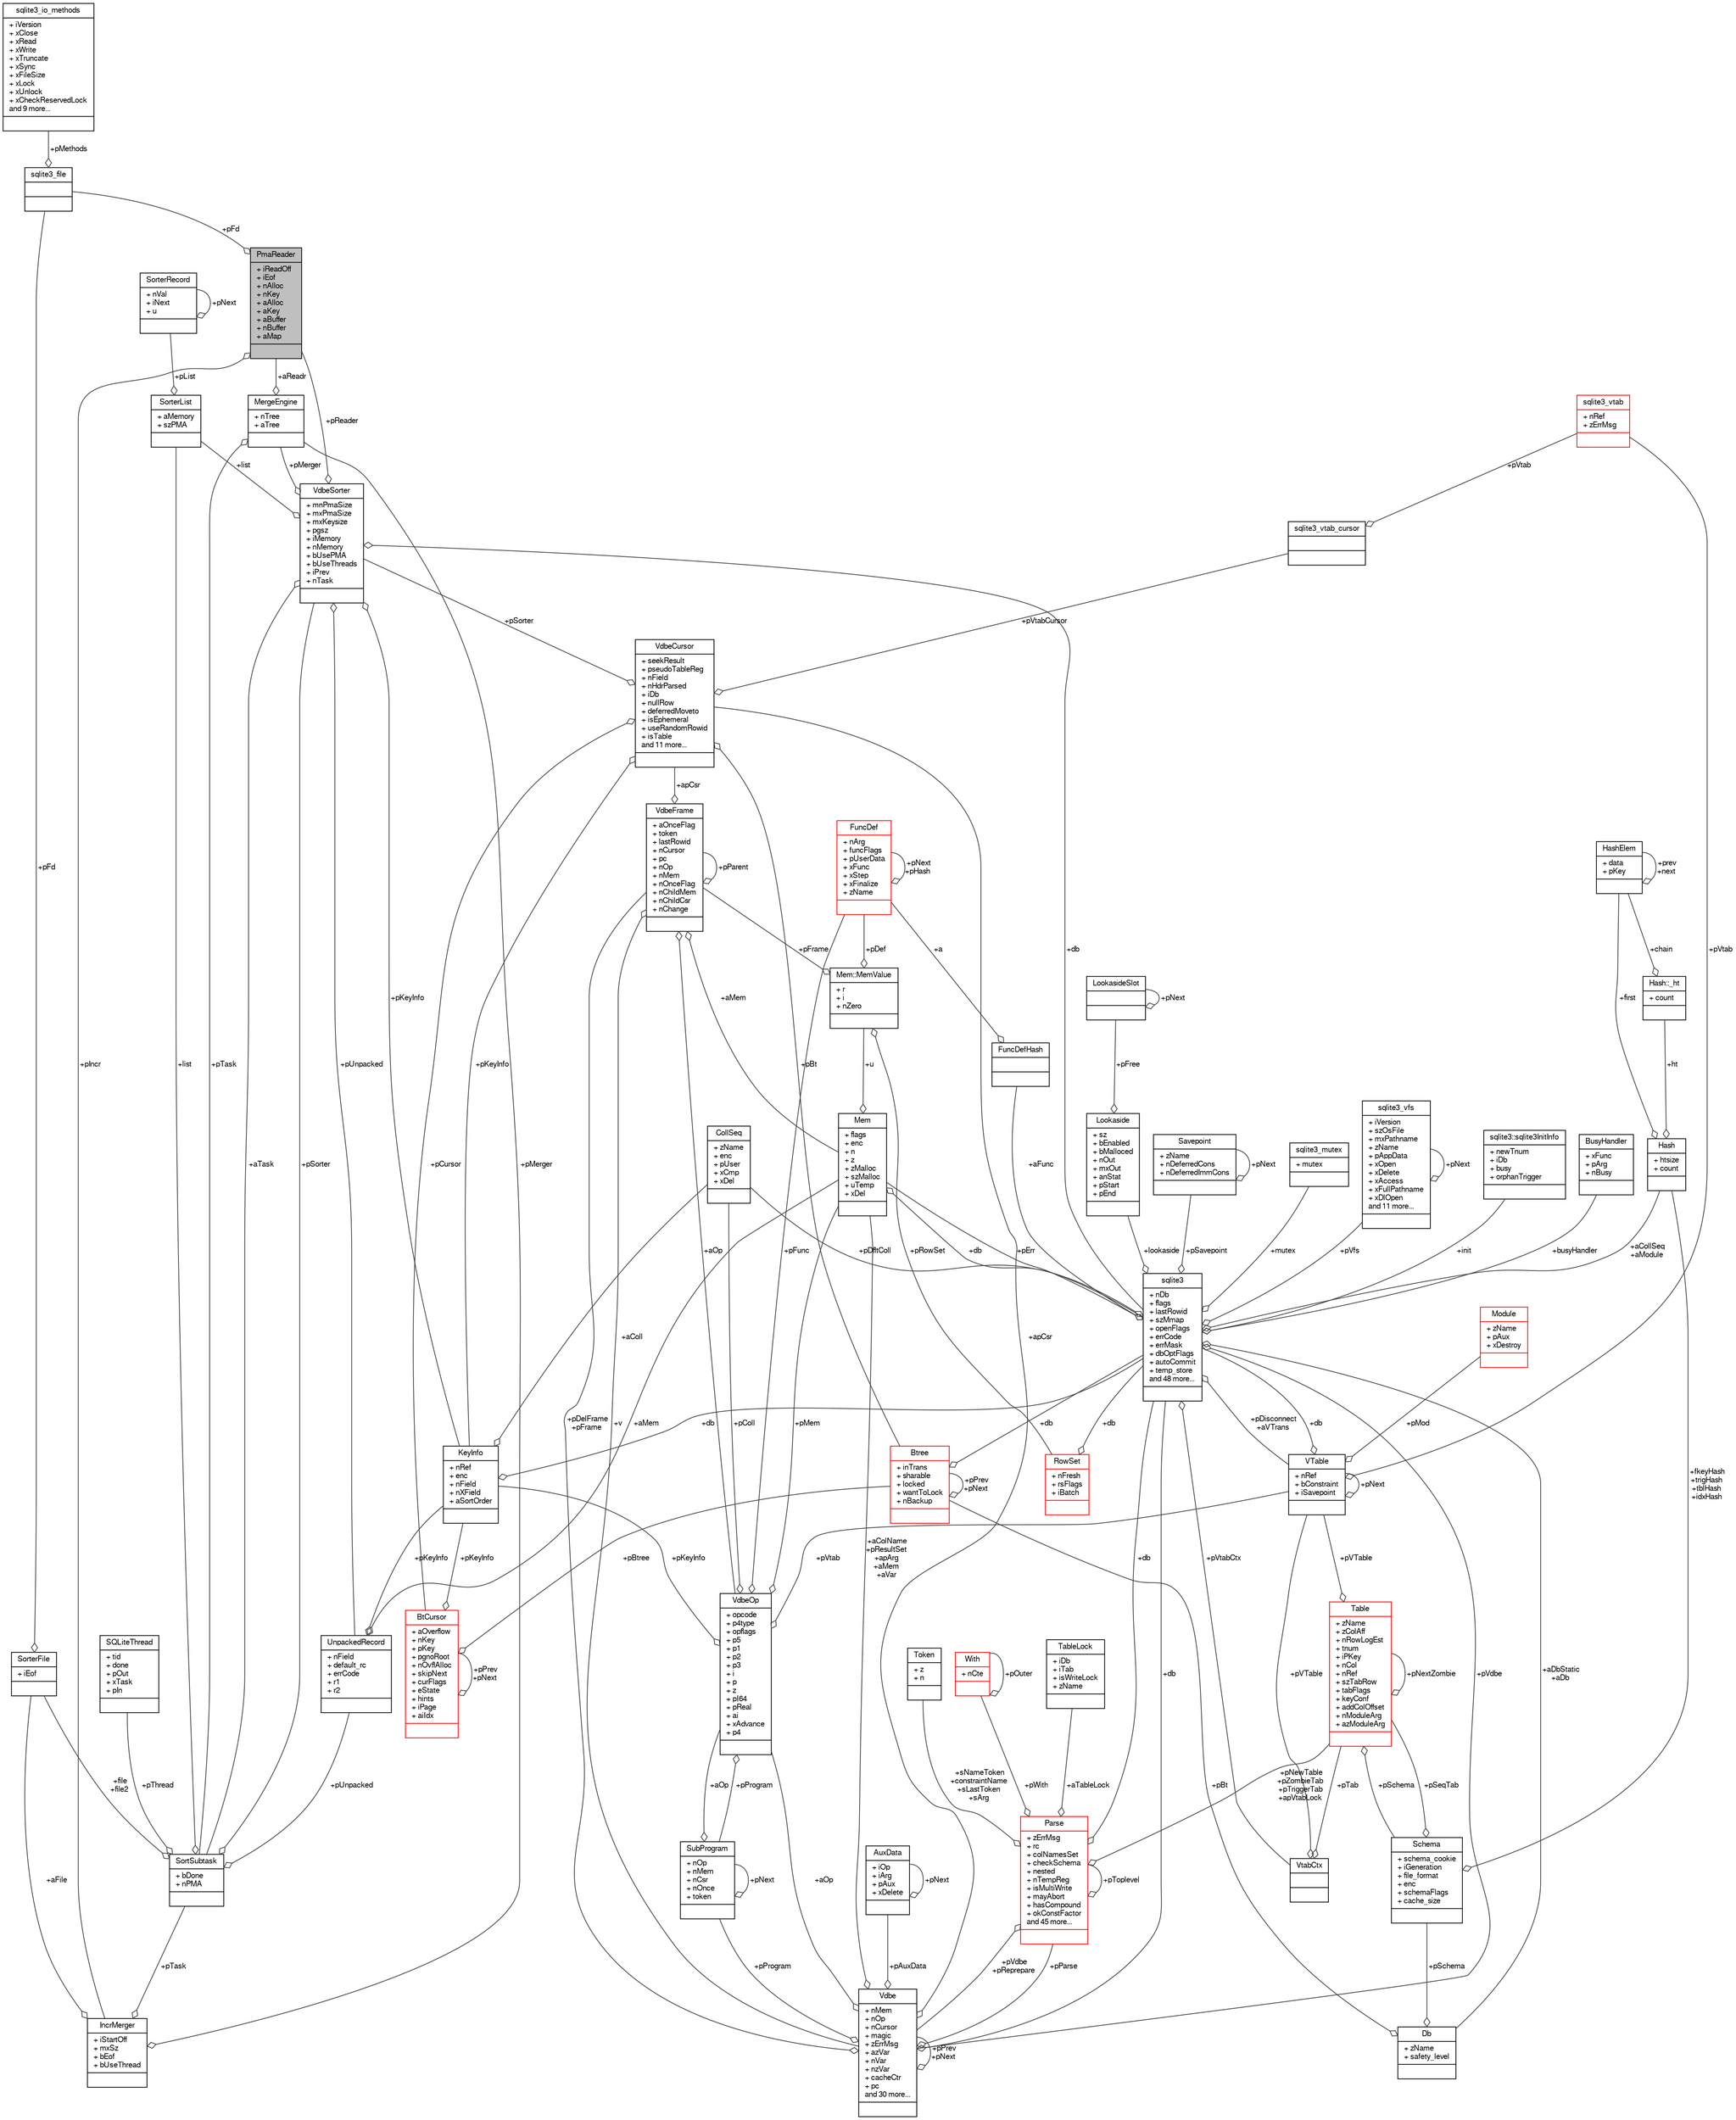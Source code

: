 digraph "PmaReader"
{
  edge [fontname="FreeSans",fontsize="10",labelfontname="FreeSans",labelfontsize="10"];
  node [fontname="FreeSans",fontsize="10",shape=record];
  Node1 [label="{PmaReader\n|+ iReadOff\l+ iEof\l+ nAlloc\l+ nKey\l+ aAlloc\l+ aKey\l+ aBuffer\l+ nBuffer\l+ aMap\l|}",height=0.2,width=0.4,color="black", fillcolor="grey75", style="filled", fontcolor="black"];
  Node2 -> Node1 [color="grey25",fontsize="10",style="solid",label=" +pFd" ,arrowhead="odiamond",fontname="FreeSans"];
  Node2 [label="{sqlite3_file\n||}",height=0.2,width=0.4,color="black", fillcolor="white", style="filled",URL="$structsqlite3__file.html"];
  Node3 -> Node2 [color="grey25",fontsize="10",style="solid",label=" +pMethods" ,arrowhead="odiamond",fontname="FreeSans"];
  Node3 [label="{sqlite3_io_methods\n|+ iVersion\l+ xClose\l+ xRead\l+ xWrite\l+ xTruncate\l+ xSync\l+ xFileSize\l+ xLock\l+ xUnlock\l+ xCheckReservedLock\land 9 more...\l|}",height=0.2,width=0.4,color="black", fillcolor="white", style="filled",URL="$structsqlite3__io__methods.html"];
  Node4 -> Node1 [color="grey25",fontsize="10",style="solid",label=" +pIncr" ,arrowhead="odiamond",fontname="FreeSans"];
  Node4 [label="{IncrMerger\n|+ iStartOff\l+ mxSz\l+ bEof\l+ bUseThread\l|}",height=0.2,width=0.4,color="black", fillcolor="white", style="filled",URL="$structIncrMerger.html"];
  Node5 -> Node4 [color="grey25",fontsize="10",style="solid",label=" +pMerger" ,arrowhead="odiamond",fontname="FreeSans"];
  Node5 [label="{MergeEngine\n|+ nTree\l+ aTree\l|}",height=0.2,width=0.4,color="black", fillcolor="white", style="filled",URL="$structMergeEngine.html"];
  Node1 -> Node5 [color="grey25",fontsize="10",style="solid",label=" +aReadr" ,arrowhead="odiamond",fontname="FreeSans"];
  Node6 -> Node5 [color="grey25",fontsize="10",style="solid",label=" +pTask" ,arrowhead="odiamond",fontname="FreeSans"];
  Node6 [label="{SortSubtask\n|+ bDone\l+ nPMA\l|}",height=0.2,width=0.4,color="black", fillcolor="white", style="filled",URL="$structSortSubtask.html"];
  Node7 -> Node6 [color="grey25",fontsize="10",style="solid",label=" +list" ,arrowhead="odiamond",fontname="FreeSans"];
  Node7 [label="{SorterList\n|+ aMemory\l+ szPMA\l|}",height=0.2,width=0.4,color="black", fillcolor="white", style="filled",URL="$structSorterList.html"];
  Node8 -> Node7 [color="grey25",fontsize="10",style="solid",label=" +pList" ,arrowhead="odiamond",fontname="FreeSans"];
  Node8 [label="{SorterRecord\n|+ nVal\l+ iNext\l+ u\l|}",height=0.2,width=0.4,color="black", fillcolor="white", style="filled",URL="$structSorterRecord.html"];
  Node8 -> Node8 [color="grey25",fontsize="10",style="solid",label=" +pNext" ,arrowhead="odiamond",fontname="FreeSans"];
  Node9 -> Node6 [color="grey25",fontsize="10",style="solid",label=" +pSorter" ,arrowhead="odiamond",fontname="FreeSans"];
  Node9 [label="{VdbeSorter\n|+ mnPmaSize\l+ mxPmaSize\l+ mxKeysize\l+ pgsz\l+ iMemory\l+ nMemory\l+ bUsePMA\l+ bUseThreads\l+ iPrev\l+ nTask\l|}",height=0.2,width=0.4,color="black", fillcolor="white", style="filled",URL="$structVdbeSorter.html"];
  Node7 -> Node9 [color="grey25",fontsize="10",style="solid",label=" +list" ,arrowhead="odiamond",fontname="FreeSans"];
  Node10 -> Node9 [color="grey25",fontsize="10",style="solid",label=" +db" ,arrowhead="odiamond",fontname="FreeSans"];
  Node10 [label="{sqlite3\n|+ nDb\l+ flags\l+ lastRowid\l+ szMmap\l+ openFlags\l+ errCode\l+ errMask\l+ dbOptFlags\l+ autoCommit\l+ temp_store\land 48 more...\l|}",height=0.2,width=0.4,color="black", fillcolor="white", style="filled",URL="$structsqlite3.html"];
  Node11 -> Node10 [color="grey25",fontsize="10",style="solid",label=" +pErr" ,arrowhead="odiamond",fontname="FreeSans"];
  Node11 [label="{Mem\n|+ flags\l+ enc\l+ n\l+ z\l+ zMalloc\l+ szMalloc\l+ uTemp\l+ xDel\l|}",height=0.2,width=0.4,color="black", fillcolor="white", style="filled",URL="$structMem.html"];
  Node12 -> Node11 [color="grey25",fontsize="10",style="solid",label=" +u" ,arrowhead="odiamond",fontname="FreeSans"];
  Node12 [label="{Mem::MemValue\n|+ r\l+ i\l+ nZero\l|}",height=0.2,width=0.4,color="black", fillcolor="white", style="filled",URL="$unionMem_1_1MemValue.html"];
  Node13 -> Node12 [color="grey25",fontsize="10",style="solid",label=" +pFrame" ,arrowhead="odiamond",fontname="FreeSans"];
  Node13 [label="{VdbeFrame\n|+ aOnceFlag\l+ token\l+ lastRowid\l+ nCursor\l+ pc\l+ nOp\l+ nMem\l+ nOnceFlag\l+ nChildMem\l+ nChildCsr\l+ nChange\l|}",height=0.2,width=0.4,color="black", fillcolor="white", style="filled",URL="$structVdbeFrame.html"];
  Node11 -> Node13 [color="grey25",fontsize="10",style="solid",label=" +aMem" ,arrowhead="odiamond",fontname="FreeSans"];
  Node14 -> Node13 [color="grey25",fontsize="10",style="solid",label=" +v" ,arrowhead="odiamond",fontname="FreeSans"];
  Node14 [label="{Vdbe\n|+ nMem\l+ nOp\l+ nCursor\l+ magic\l+ zErrMsg\l+ azVar\l+ nVar\l+ nzVar\l+ cacheCtr\l+ pc\land 30 more...\l|}",height=0.2,width=0.4,color="black", fillcolor="white", style="filled",URL="$structVdbe.html"];
  Node14 -> Node14 [color="grey25",fontsize="10",style="solid",label=" +pPrev\n+pNext" ,arrowhead="odiamond",fontname="FreeSans"];
  Node11 -> Node14 [color="grey25",fontsize="10",style="solid",label=" +aColName\n+pResultSet\n+apArg\n+aMem\n+aVar" ,arrowhead="odiamond",fontname="FreeSans"];
  Node10 -> Node14 [color="grey25",fontsize="10",style="solid",label=" +db" ,arrowhead="odiamond",fontname="FreeSans"];
  Node13 -> Node14 [color="grey25",fontsize="10",style="solid",label=" +pDelFrame\n+pFrame" ,arrowhead="odiamond",fontname="FreeSans"];
  Node15 -> Node14 [color="grey25",fontsize="10",style="solid",label=" +pAuxData" ,arrowhead="odiamond",fontname="FreeSans"];
  Node15 [label="{AuxData\n|+ iOp\l+ iArg\l+ pAux\l+ xDelete\l|}",height=0.2,width=0.4,color="black", fillcolor="white", style="filled",URL="$structAuxData.html"];
  Node15 -> Node15 [color="grey25",fontsize="10",style="solid",label=" +pNext" ,arrowhead="odiamond",fontname="FreeSans"];
  Node16 -> Node14 [color="grey25",fontsize="10",style="solid",label=" +pProgram" ,arrowhead="odiamond",fontname="FreeSans"];
  Node16 [label="{SubProgram\n|+ nOp\l+ nMem\l+ nCsr\l+ nOnce\l+ token\l|}",height=0.2,width=0.4,color="black", fillcolor="white", style="filled",URL="$structSubProgram.html"];
  Node16 -> Node16 [color="grey25",fontsize="10",style="solid",label=" +pNext" ,arrowhead="odiamond",fontname="FreeSans"];
  Node17 -> Node16 [color="grey25",fontsize="10",style="solid",label=" +aOp" ,arrowhead="odiamond",fontname="FreeSans"];
  Node17 [label="{VdbeOp\n|+ opcode\l+ p4type\l+ opflags\l+ p5\l+ p1\l+ p2\l+ p3\l+ i\l+ p\l+ z\l+ pI64\l+ pReal\l+ ai\l+ xAdvance\l+ p4\l|}",height=0.2,width=0.4,color="black", fillcolor="white", style="filled",URL="$structVdbeOp.html"];
  Node11 -> Node17 [color="grey25",fontsize="10",style="solid",label=" +pMem" ,arrowhead="odiamond",fontname="FreeSans"];
  Node18 -> Node17 [color="grey25",fontsize="10",style="solid",label=" +pColl" ,arrowhead="odiamond",fontname="FreeSans"];
  Node18 [label="{CollSeq\n|+ zName\l+ enc\l+ pUser\l+ xCmp\l+ xDel\l|}",height=0.2,width=0.4,color="black", fillcolor="white", style="filled",URL="$structCollSeq.html"];
  Node19 -> Node17 [color="grey25",fontsize="10",style="solid",label=" +pVtab" ,arrowhead="odiamond",fontname="FreeSans"];
  Node19 [label="{VTable\n|+ nRef\l+ bConstraint\l+ iSavepoint\l|}",height=0.2,width=0.4,color="black", fillcolor="white", style="filled",URL="$structVTable.html"];
  Node10 -> Node19 [color="grey25",fontsize="10",style="solid",label=" +db" ,arrowhead="odiamond",fontname="FreeSans"];
  Node19 -> Node19 [color="grey25",fontsize="10",style="solid",label=" +pNext" ,arrowhead="odiamond",fontname="FreeSans"];
  Node20 -> Node19 [color="grey25",fontsize="10",style="solid",label=" +pMod" ,arrowhead="odiamond",fontname="FreeSans"];
  Node20 [label="{Module\n|+ zName\l+ pAux\l+ xDestroy\l|}",height=0.2,width=0.4,color="red", fillcolor="white", style="filled",URL="$structModule.html"];
  Node22 -> Node19 [color="grey25",fontsize="10",style="solid",label=" +pVtab" ,arrowhead="odiamond",fontname="FreeSans"];
  Node22 [label="{sqlite3_vtab\n|+ nRef\l+ zErrMsg\l|}",height=0.2,width=0.4,color="red", fillcolor="white", style="filled",URL="$structsqlite3__vtab.html"];
  Node16 -> Node17 [color="grey25",fontsize="10",style="solid",label=" +pProgram" ,arrowhead="odiamond",fontname="FreeSans"];
  Node23 -> Node17 [color="grey25",fontsize="10",style="solid",label=" +pKeyInfo" ,arrowhead="odiamond",fontname="FreeSans"];
  Node23 [label="{KeyInfo\n|+ nRef\l+ enc\l+ nField\l+ nXField\l+ aSortOrder\l|}",height=0.2,width=0.4,color="black", fillcolor="white", style="filled",URL="$structKeyInfo.html"];
  Node10 -> Node23 [color="grey25",fontsize="10",style="solid",label=" +db" ,arrowhead="odiamond",fontname="FreeSans"];
  Node18 -> Node23 [color="grey25",fontsize="10",style="solid",label=" +aColl" ,arrowhead="odiamond",fontname="FreeSans"];
  Node24 -> Node17 [color="grey25",fontsize="10",style="solid",label=" +pFunc" ,arrowhead="odiamond",fontname="FreeSans"];
  Node24 [label="{FuncDef\n|+ nArg\l+ funcFlags\l+ pUserData\l+ xFunc\l+ xStep\l+ xFinalize\l+ zName\l|}",height=0.2,width=0.4,color="red", fillcolor="white", style="filled",URL="$structFuncDef.html"];
  Node24 -> Node24 [color="grey25",fontsize="10",style="solid",label=" +pNext\n+pHash" ,arrowhead="odiamond",fontname="FreeSans"];
  Node26 -> Node14 [color="grey25",fontsize="10",style="solid",label=" +apCsr" ,arrowhead="odiamond",fontname="FreeSans"];
  Node26 [label="{VdbeCursor\n|+ seekResult\l+ pseudoTableReg\l+ nField\l+ nHdrParsed\l+ iDb\l+ nullRow\l+ deferredMoveto\l+ isEphemeral\l+ useRandomRowid\l+ isTable\land 11 more...\l|}",height=0.2,width=0.4,color="black", fillcolor="white", style="filled",URL="$structVdbeCursor.html"];
  Node27 -> Node26 [color="grey25",fontsize="10",style="solid",label=" +pCursor" ,arrowhead="odiamond",fontname="FreeSans"];
  Node27 [label="{BtCursor\n|+ aOverflow\l+ nKey\l+ pKey\l+ pgnoRoot\l+ nOvflAlloc\l+ skipNext\l+ curFlags\l+ eState\l+ hints\l+ iPage\l+ aiIdx\l|}",height=0.2,width=0.4,color="red", fillcolor="white", style="filled",URL="$structBtCursor.html"];
  Node27 -> Node27 [color="grey25",fontsize="10",style="solid",label=" +pPrev\n+pNext" ,arrowhead="odiamond",fontname="FreeSans"];
  Node23 -> Node27 [color="grey25",fontsize="10",style="solid",label=" +pKeyInfo" ,arrowhead="odiamond",fontname="FreeSans"];
  Node33 -> Node27 [color="grey25",fontsize="10",style="solid",label=" +pBtree" ,arrowhead="odiamond",fontname="FreeSans"];
  Node33 [label="{Btree\n|+ inTrans\l+ sharable\l+ locked\l+ wantToLock\l+ nBackup\l|}",height=0.2,width=0.4,color="red", fillcolor="white", style="filled",URL="$structBtree.html"];
  Node10 -> Node33 [color="grey25",fontsize="10",style="solid",label=" +db" ,arrowhead="odiamond",fontname="FreeSans"];
  Node33 -> Node33 [color="grey25",fontsize="10",style="solid",label=" +pPrev\n+pNext" ,arrowhead="odiamond",fontname="FreeSans"];
  Node44 -> Node26 [color="grey25",fontsize="10",style="solid",label=" +pVtabCursor" ,arrowhead="odiamond",fontname="FreeSans"];
  Node44 [label="{sqlite3_vtab_cursor\n||}",height=0.2,width=0.4,color="black", fillcolor="white", style="filled",URL="$structsqlite3__vtab__cursor.html"];
  Node22 -> Node44 [color="grey25",fontsize="10",style="solid",label=" +pVtab" ,arrowhead="odiamond",fontname="FreeSans"];
  Node9 -> Node26 [color="grey25",fontsize="10",style="solid",label=" +pSorter" ,arrowhead="odiamond",fontname="FreeSans"];
  Node23 -> Node26 [color="grey25",fontsize="10",style="solid",label=" +pKeyInfo" ,arrowhead="odiamond",fontname="FreeSans"];
  Node33 -> Node26 [color="grey25",fontsize="10",style="solid",label=" +pBt" ,arrowhead="odiamond",fontname="FreeSans"];
  Node45 -> Node14 [color="grey25",fontsize="10",style="solid",label=" +pParse" ,arrowhead="odiamond",fontname="FreeSans"];
  Node45 [label="{Parse\n|+ zErrMsg\l+ rc\l+ colNamesSet\l+ checkSchema\l+ nested\l+ nTempReg\l+ isMultiWrite\l+ mayAbort\l+ hasCompound\l+ okConstFactor\land 45 more...\l|}",height=0.2,width=0.4,color="red", fillcolor="white", style="filled",URL="$structParse.html"];
  Node14 -> Node45 [color="grey25",fontsize="10",style="solid",label=" +pVdbe\n+pReprepare" ,arrowhead="odiamond",fontname="FreeSans"];
  Node10 -> Node45 [color="grey25",fontsize="10",style="solid",label=" +db" ,arrowhead="odiamond",fontname="FreeSans"];
  Node46 -> Node45 [color="grey25",fontsize="10",style="solid",label=" +aTableLock" ,arrowhead="odiamond",fontname="FreeSans"];
  Node46 [label="{TableLock\n|+ iDb\l+ iTab\l+ isWriteLock\l+ zName\l|}",height=0.2,width=0.4,color="black", fillcolor="white", style="filled",URL="$structTableLock.html"];
  Node47 -> Node45 [color="grey25",fontsize="10",style="solid",label=" +sNameToken\n+constraintName\n+sLastToken\n+sArg" ,arrowhead="odiamond",fontname="FreeSans"];
  Node47 [label="{Token\n|+ z\l+ n\l|}",height=0.2,width=0.4,color="black", fillcolor="white", style="filled",URL="$structToken.html"];
  Node48 -> Node45 [color="grey25",fontsize="10",style="solid",label=" +pWith" ,arrowhead="odiamond",fontname="FreeSans"];
  Node48 [label="{With\n|+ nCte\l|}",height=0.2,width=0.4,color="red", fillcolor="white", style="filled",URL="$structWith.html"];
  Node48 -> Node48 [color="grey25",fontsize="10",style="solid",label=" +pOuter" ,arrowhead="odiamond",fontname="FreeSans"];
  Node54 -> Node45 [color="grey25",fontsize="10",style="solid",label=" +pNewTable\n+pZombieTab\n+pTriggerTab\n+apVtabLock" ,arrowhead="odiamond",fontname="FreeSans"];
  Node54 [label="{Table\n|+ zName\l+ zColAff\l+ nRowLogEst\l+ tnum\l+ iPKey\l+ nCol\l+ nRef\l+ szTabRow\l+ tabFlags\l+ keyConf\l+ addColOffset\l+ nModuleArg\l+ azModuleArg\l|}",height=0.2,width=0.4,color="red", fillcolor="white", style="filled",URL="$structTable.html"];
  Node55 -> Node54 [color="grey25",fontsize="10",style="solid",label=" +pSchema" ,arrowhead="odiamond",fontname="FreeSans"];
  Node55 [label="{Schema\n|+ schema_cookie\l+ iGeneration\l+ file_format\l+ enc\l+ schemaFlags\l+ cache_size\l|}",height=0.2,width=0.4,color="black", fillcolor="white", style="filled",URL="$structSchema.html"];
  Node54 -> Node55 [color="grey25",fontsize="10",style="solid",label=" +pSeqTab" ,arrowhead="odiamond",fontname="FreeSans"];
  Node56 -> Node55 [color="grey25",fontsize="10",style="solid",label=" +fkeyHash\n+trigHash\n+tblHash\n+idxHash" ,arrowhead="odiamond",fontname="FreeSans"];
  Node56 [label="{Hash\n|+ htsize\l+ count\l|}",height=0.2,width=0.4,color="black", fillcolor="white", style="filled",URL="$structHash.html"];
  Node57 -> Node56 [color="grey25",fontsize="10",style="solid",label=" +ht" ,arrowhead="odiamond",fontname="FreeSans"];
  Node57 [label="{Hash::_ht\n|+ count\l|}",height=0.2,width=0.4,color="black", fillcolor="white", style="filled",URL="$structHash_1_1__ht.html"];
  Node58 -> Node57 [color="grey25",fontsize="10",style="solid",label=" +chain" ,arrowhead="odiamond",fontname="FreeSans"];
  Node58 [label="{HashElem\n|+ data\l+ pKey\l|}",height=0.2,width=0.4,color="black", fillcolor="white", style="filled",URL="$structHashElem.html"];
  Node58 -> Node58 [color="grey25",fontsize="10",style="solid",label=" +prev\n+next" ,arrowhead="odiamond",fontname="FreeSans"];
  Node58 -> Node56 [color="grey25",fontsize="10",style="solid",label=" +first" ,arrowhead="odiamond",fontname="FreeSans"];
  Node19 -> Node54 [color="grey25",fontsize="10",style="solid",label=" +pVTable" ,arrowhead="odiamond",fontname="FreeSans"];
  Node54 -> Node54 [color="grey25",fontsize="10",style="solid",label=" +pNextZombie" ,arrowhead="odiamond",fontname="FreeSans"];
  Node45 -> Node45 [color="grey25",fontsize="10",style="solid",label=" +pToplevel" ,arrowhead="odiamond",fontname="FreeSans"];
  Node17 -> Node14 [color="grey25",fontsize="10",style="solid",label=" +aOp" ,arrowhead="odiamond",fontname="FreeSans"];
  Node13 -> Node13 [color="grey25",fontsize="10",style="solid",label=" +pParent" ,arrowhead="odiamond",fontname="FreeSans"];
  Node26 -> Node13 [color="grey25",fontsize="10",style="solid",label=" +apCsr" ,arrowhead="odiamond",fontname="FreeSans"];
  Node17 -> Node13 [color="grey25",fontsize="10",style="solid",label=" +aOp" ,arrowhead="odiamond",fontname="FreeSans"];
  Node75 -> Node12 [color="grey25",fontsize="10",style="solid",label=" +pRowSet" ,arrowhead="odiamond",fontname="FreeSans"];
  Node75 [label="{RowSet\n|+ nFresh\l+ rsFlags\l+ iBatch\l|}",height=0.2,width=0.4,color="red", fillcolor="white", style="filled",URL="$structRowSet.html"];
  Node10 -> Node75 [color="grey25",fontsize="10",style="solid",label=" +db" ,arrowhead="odiamond",fontname="FreeSans"];
  Node24 -> Node12 [color="grey25",fontsize="10",style="solid",label=" +pDef" ,arrowhead="odiamond",fontname="FreeSans"];
  Node10 -> Node11 [color="grey25",fontsize="10",style="solid",label=" +db" ,arrowhead="odiamond",fontname="FreeSans"];
  Node14 -> Node10 [color="grey25",fontsize="10",style="solid",label=" +pVdbe" ,arrowhead="odiamond",fontname="FreeSans"];
  Node78 -> Node10 [color="grey25",fontsize="10",style="solid",label=" +pSavepoint" ,arrowhead="odiamond",fontname="FreeSans"];
  Node78 [label="{Savepoint\n|+ zName\l+ nDeferredCons\l+ nDeferredImmCons\l|}",height=0.2,width=0.4,color="black", fillcolor="white", style="filled",URL="$structSavepoint.html"];
  Node78 -> Node78 [color="grey25",fontsize="10",style="solid",label=" +pNext" ,arrowhead="odiamond",fontname="FreeSans"];
  Node79 -> Node10 [color="grey25",fontsize="10",style="solid",label=" +aFunc" ,arrowhead="odiamond",fontname="FreeSans"];
  Node79 [label="{FuncDefHash\n||}",height=0.2,width=0.4,color="black", fillcolor="white", style="filled",URL="$structFuncDefHash.html"];
  Node24 -> Node79 [color="grey25",fontsize="10",style="solid",label=" +a" ,arrowhead="odiamond",fontname="FreeSans"];
  Node80 -> Node10 [color="grey25",fontsize="10",style="solid",label=" +lookaside" ,arrowhead="odiamond",fontname="FreeSans"];
  Node80 [label="{Lookaside\n|+ sz\l+ bEnabled\l+ bMalloced\l+ nOut\l+ mxOut\l+ anStat\l+ pStart\l+ pEnd\l|}",height=0.2,width=0.4,color="black", fillcolor="white", style="filled",URL="$structLookaside.html"];
  Node81 -> Node80 [color="grey25",fontsize="10",style="solid",label=" +pFree" ,arrowhead="odiamond",fontname="FreeSans"];
  Node81 [label="{LookasideSlot\n||}",height=0.2,width=0.4,color="black", fillcolor="white", style="filled",URL="$structLookasideSlot.html"];
  Node81 -> Node81 [color="grey25",fontsize="10",style="solid",label=" +pNext" ,arrowhead="odiamond",fontname="FreeSans"];
  Node31 -> Node10 [color="grey25",fontsize="10",style="solid",label=" +mutex" ,arrowhead="odiamond",fontname="FreeSans"];
  Node31 [label="{sqlite3_mutex\n|+ mutex\l|}",height=0.2,width=0.4,color="black", fillcolor="white", style="filled",URL="$structsqlite3__mutex.html"];
  Node40 -> Node10 [color="grey25",fontsize="10",style="solid",label=" +pVfs" ,arrowhead="odiamond",fontname="FreeSans"];
  Node40 [label="{sqlite3_vfs\n|+ iVersion\l+ szOsFile\l+ mxPathname\l+ zName\l+ pAppData\l+ xOpen\l+ xDelete\l+ xAccess\l+ xFullPathname\l+ xDlOpen\land 11 more...\l|}",height=0.2,width=0.4,color="black", fillcolor="white", style="filled",URL="$structsqlite3__vfs.html"];
  Node40 -> Node40 [color="grey25",fontsize="10",style="solid",label=" +pNext" ,arrowhead="odiamond",fontname="FreeSans"];
  Node82 -> Node10 [color="grey25",fontsize="10",style="solid",label=" +init" ,arrowhead="odiamond",fontname="FreeSans"];
  Node82 [label="{sqlite3::sqlite3InitInfo\n|+ newTnum\l+ iDb\l+ busy\l+ orphanTrigger\l|}",height=0.2,width=0.4,color="black", fillcolor="white", style="filled",URL="$structsqlite3_1_1sqlite3InitInfo.html"];
  Node83 -> Node10 [color="grey25",fontsize="10",style="solid",label=" +busyHandler" ,arrowhead="odiamond",fontname="FreeSans"];
  Node83 [label="{BusyHandler\n|+ xFunc\l+ pArg\l+ nBusy\l|}",height=0.2,width=0.4,color="black", fillcolor="white", style="filled",URL="$structBusyHandler.html"];
  Node84 -> Node10 [color="grey25",fontsize="10",style="solid",label=" +pVtabCtx" ,arrowhead="odiamond",fontname="FreeSans"];
  Node84 [label="{VtabCtx\n||}",height=0.2,width=0.4,color="black", fillcolor="white", style="filled",URL="$structVtabCtx.html"];
  Node19 -> Node84 [color="grey25",fontsize="10",style="solid",label=" +pVTable" ,arrowhead="odiamond",fontname="FreeSans"];
  Node54 -> Node84 [color="grey25",fontsize="10",style="solid",label=" +pTab" ,arrowhead="odiamond",fontname="FreeSans"];
  Node18 -> Node10 [color="grey25",fontsize="10",style="solid",label=" +pDfltColl" ,arrowhead="odiamond",fontname="FreeSans"];
  Node19 -> Node10 [color="grey25",fontsize="10",style="solid",label=" +pDisconnect\n+aVTrans" ,arrowhead="odiamond",fontname="FreeSans"];
  Node85 -> Node10 [color="grey25",fontsize="10",style="solid",label=" +aDbStatic\n+aDb" ,arrowhead="odiamond",fontname="FreeSans"];
  Node85 [label="{Db\n|+ zName\l+ safety_level\l|}",height=0.2,width=0.4,color="black", fillcolor="white", style="filled",URL="$structDb.html"];
  Node55 -> Node85 [color="grey25",fontsize="10",style="solid",label=" +pSchema" ,arrowhead="odiamond",fontname="FreeSans"];
  Node33 -> Node85 [color="grey25",fontsize="10",style="solid",label=" +pBt" ,arrowhead="odiamond",fontname="FreeSans"];
  Node56 -> Node10 [color="grey25",fontsize="10",style="solid",label=" +aCollSeq\n+aModule" ,arrowhead="odiamond",fontname="FreeSans"];
  Node5 -> Node9 [color="grey25",fontsize="10",style="solid",label=" +pMerger" ,arrowhead="odiamond",fontname="FreeSans"];
  Node1 -> Node9 [color="grey25",fontsize="10",style="solid",label=" +pReader" ,arrowhead="odiamond",fontname="FreeSans"];
  Node23 -> Node9 [color="grey25",fontsize="10",style="solid",label=" +pKeyInfo" ,arrowhead="odiamond",fontname="FreeSans"];
  Node86 -> Node9 [color="grey25",fontsize="10",style="solid",label=" +pUnpacked" ,arrowhead="odiamond",fontname="FreeSans"];
  Node86 [label="{UnpackedRecord\n|+ nField\l+ default_rc\l+ errCode\l+ r1\l+ r2\l|}",height=0.2,width=0.4,color="black", fillcolor="white", style="filled",URL="$structUnpackedRecord.html"];
  Node11 -> Node86 [color="grey25",fontsize="10",style="solid",label=" +aMem" ,arrowhead="odiamond",fontname="FreeSans"];
  Node23 -> Node86 [color="grey25",fontsize="10",style="solid",label=" +pKeyInfo" ,arrowhead="odiamond",fontname="FreeSans"];
  Node6 -> Node9 [color="grey25",fontsize="10",style="solid",label=" +aTask" ,arrowhead="odiamond",fontname="FreeSans"];
  Node87 -> Node6 [color="grey25",fontsize="10",style="solid",label=" +pThread" ,arrowhead="odiamond",fontname="FreeSans"];
  Node87 [label="{SQLiteThread\n|+ tid\l+ done\l+ pOut\l+ xTask\l+ pIn\l|}",height=0.2,width=0.4,color="black", fillcolor="white", style="filled",URL="$structSQLiteThread.html"];
  Node86 -> Node6 [color="grey25",fontsize="10",style="solid",label=" +pUnpacked" ,arrowhead="odiamond",fontname="FreeSans"];
  Node88 -> Node6 [color="grey25",fontsize="10",style="solid",label=" +file\n+file2" ,arrowhead="odiamond",fontname="FreeSans"];
  Node88 [label="{SorterFile\n|+ iEof\l|}",height=0.2,width=0.4,color="black", fillcolor="white", style="filled",URL="$structSorterFile.html"];
  Node2 -> Node88 [color="grey25",fontsize="10",style="solid",label=" +pFd" ,arrowhead="odiamond",fontname="FreeSans"];
  Node88 -> Node4 [color="grey25",fontsize="10",style="solid",label=" +aFile" ,arrowhead="odiamond",fontname="FreeSans"];
  Node6 -> Node4 [color="grey25",fontsize="10",style="solid",label=" +pTask" ,arrowhead="odiamond",fontname="FreeSans"];
}
